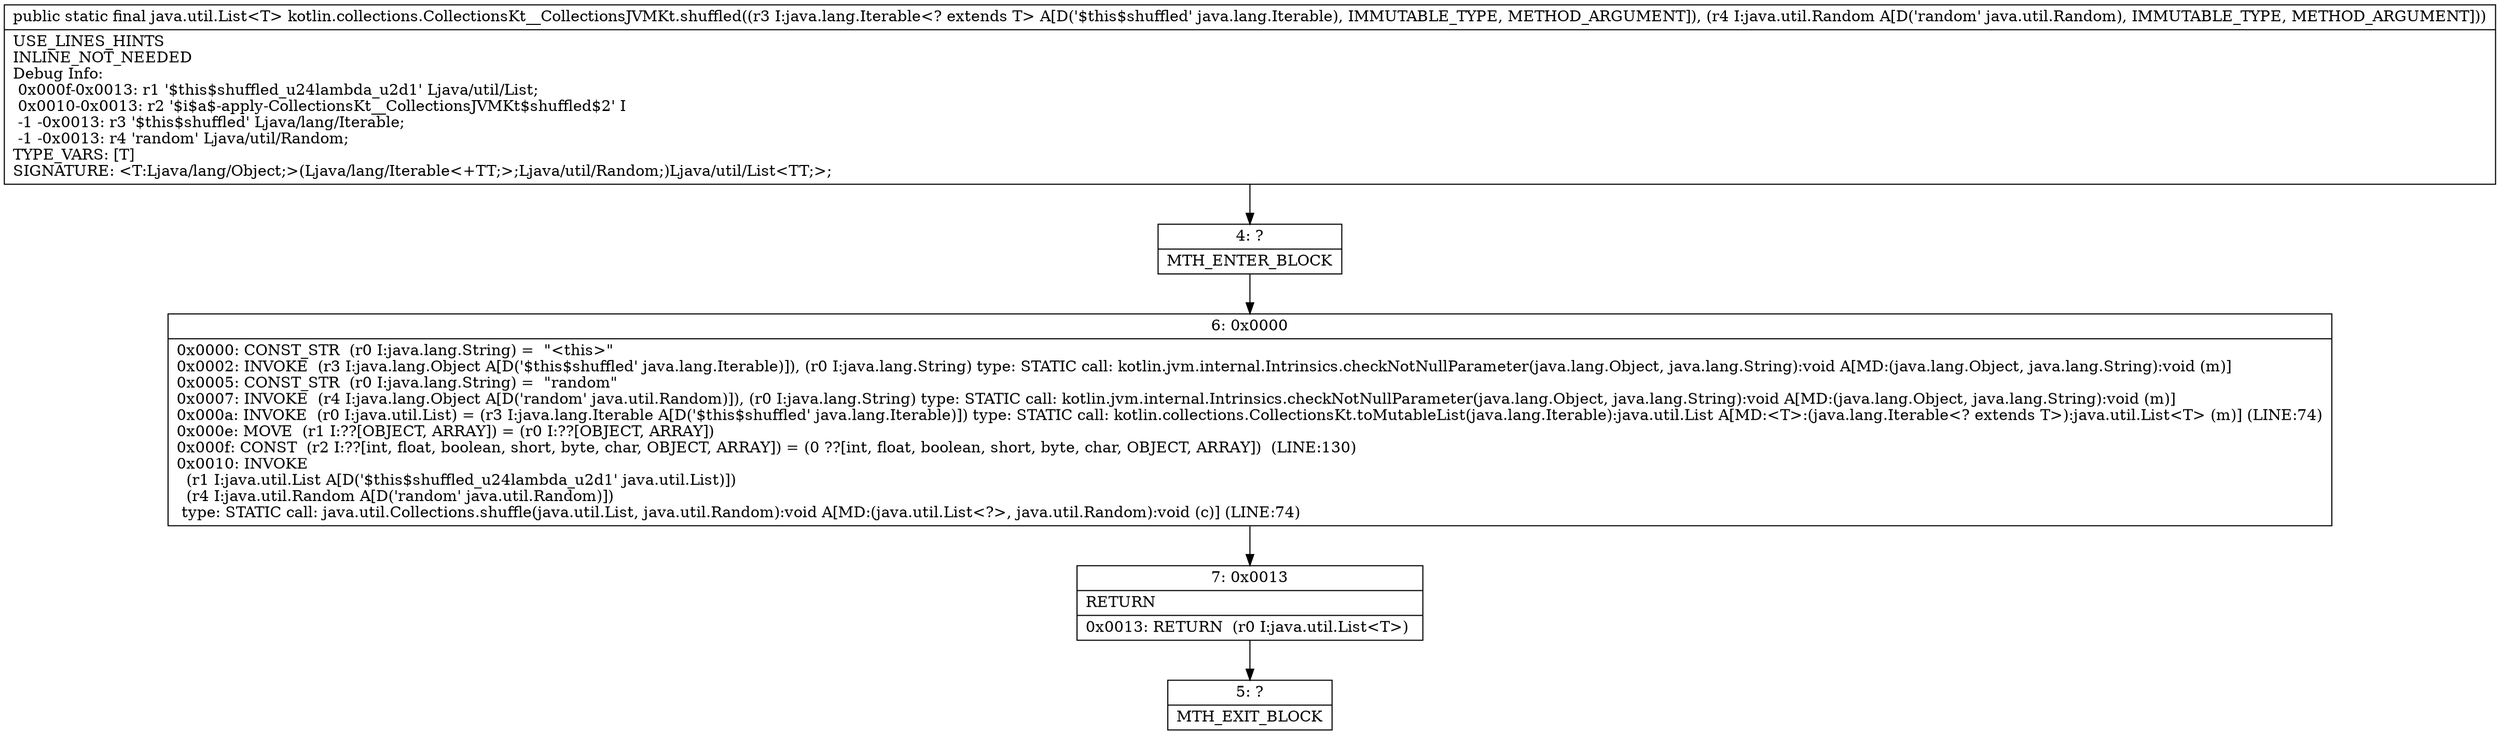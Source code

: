 digraph "CFG forkotlin.collections.CollectionsKt__CollectionsJVMKt.shuffled(Ljava\/lang\/Iterable;Ljava\/util\/Random;)Ljava\/util\/List;" {
Node_4 [shape=record,label="{4\:\ ?|MTH_ENTER_BLOCK\l}"];
Node_6 [shape=record,label="{6\:\ 0x0000|0x0000: CONST_STR  (r0 I:java.lang.String) =  \"\<this\>\" \l0x0002: INVOKE  (r3 I:java.lang.Object A[D('$this$shuffled' java.lang.Iterable)]), (r0 I:java.lang.String) type: STATIC call: kotlin.jvm.internal.Intrinsics.checkNotNullParameter(java.lang.Object, java.lang.String):void A[MD:(java.lang.Object, java.lang.String):void (m)]\l0x0005: CONST_STR  (r0 I:java.lang.String) =  \"random\" \l0x0007: INVOKE  (r4 I:java.lang.Object A[D('random' java.util.Random)]), (r0 I:java.lang.String) type: STATIC call: kotlin.jvm.internal.Intrinsics.checkNotNullParameter(java.lang.Object, java.lang.String):void A[MD:(java.lang.Object, java.lang.String):void (m)]\l0x000a: INVOKE  (r0 I:java.util.List) = (r3 I:java.lang.Iterable A[D('$this$shuffled' java.lang.Iterable)]) type: STATIC call: kotlin.collections.CollectionsKt.toMutableList(java.lang.Iterable):java.util.List A[MD:\<T\>:(java.lang.Iterable\<? extends T\>):java.util.List\<T\> (m)] (LINE:74)\l0x000e: MOVE  (r1 I:??[OBJECT, ARRAY]) = (r0 I:??[OBJECT, ARRAY]) \l0x000f: CONST  (r2 I:??[int, float, boolean, short, byte, char, OBJECT, ARRAY]) = (0 ??[int, float, boolean, short, byte, char, OBJECT, ARRAY])  (LINE:130)\l0x0010: INVOKE  \l  (r1 I:java.util.List A[D('$this$shuffled_u24lambda_u2d1' java.util.List)])\l  (r4 I:java.util.Random A[D('random' java.util.Random)])\l type: STATIC call: java.util.Collections.shuffle(java.util.List, java.util.Random):void A[MD:(java.util.List\<?\>, java.util.Random):void (c)] (LINE:74)\l}"];
Node_7 [shape=record,label="{7\:\ 0x0013|RETURN\l|0x0013: RETURN  (r0 I:java.util.List\<T\>) \l}"];
Node_5 [shape=record,label="{5\:\ ?|MTH_EXIT_BLOCK\l}"];
MethodNode[shape=record,label="{public static final java.util.List\<T\> kotlin.collections.CollectionsKt__CollectionsJVMKt.shuffled((r3 I:java.lang.Iterable\<? extends T\> A[D('$this$shuffled' java.lang.Iterable), IMMUTABLE_TYPE, METHOD_ARGUMENT]), (r4 I:java.util.Random A[D('random' java.util.Random), IMMUTABLE_TYPE, METHOD_ARGUMENT]))  | USE_LINES_HINTS\lINLINE_NOT_NEEDED\lDebug Info:\l  0x000f\-0x0013: r1 '$this$shuffled_u24lambda_u2d1' Ljava\/util\/List;\l  0x0010\-0x0013: r2 '$i$a$\-apply\-CollectionsKt__CollectionsJVMKt$shuffled$2' I\l  \-1 \-0x0013: r3 '$this$shuffled' Ljava\/lang\/Iterable;\l  \-1 \-0x0013: r4 'random' Ljava\/util\/Random;\lTYPE_VARS: [T]\lSIGNATURE: \<T:Ljava\/lang\/Object;\>(Ljava\/lang\/Iterable\<+TT;\>;Ljava\/util\/Random;)Ljava\/util\/List\<TT;\>;\l}"];
MethodNode -> Node_4;Node_4 -> Node_6;
Node_6 -> Node_7;
Node_7 -> Node_5;
}

